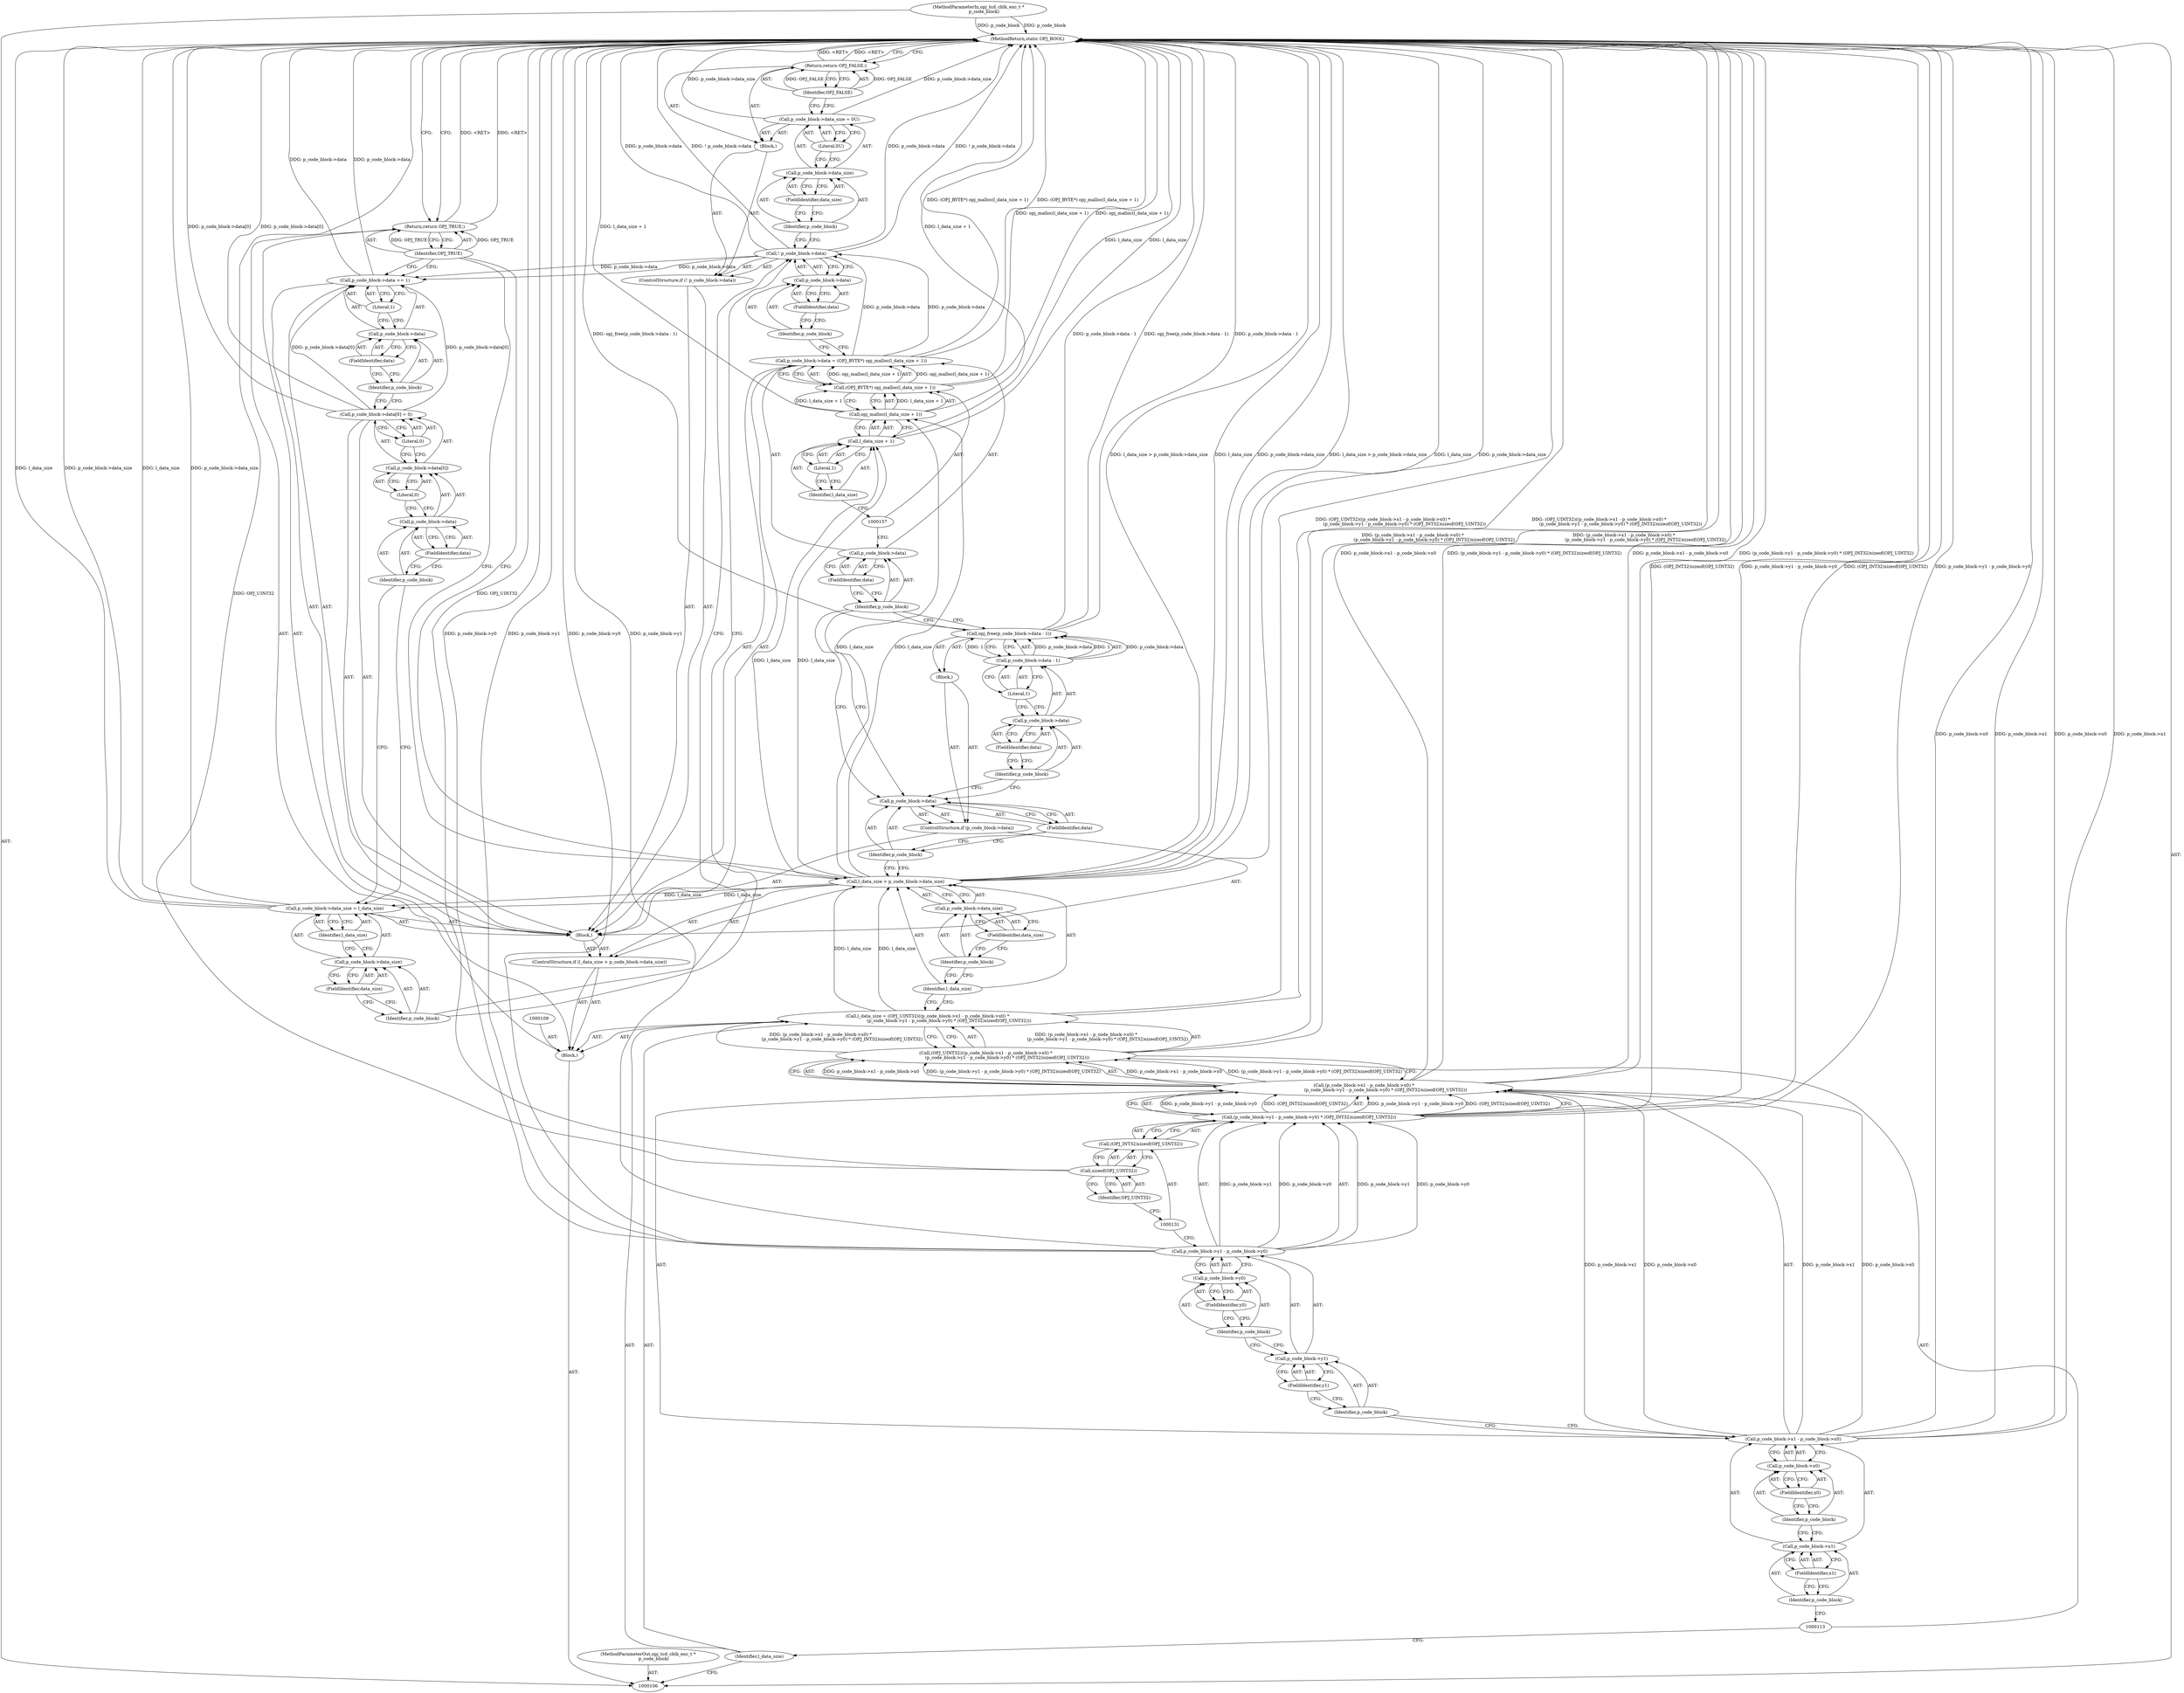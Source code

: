 digraph "1_openjpeg_397f62c0a838e15d667ef50e27d5d011d2c79c04" {
"1000194" [label="(MethodReturn,static OPJ_BOOL)"];
"1000107" [label="(MethodParameterIn,opj_tcd_cblk_enc_t *\n        p_code_block)"];
"1000263" [label="(MethodParameterOut,opj_tcd_cblk_enc_t *\n        p_code_block)"];
"1000142" [label="(Call,p_code_block->data)"];
"1000143" [label="(Identifier,p_code_block)"];
"1000144" [label="(FieldIdentifier,data)"];
"1000145" [label="(Block,)"];
"1000141" [label="(ControlStructure,if (p_code_block->data))"];
"1000146" [label="(Call,opj_free(p_code_block->data - 1))"];
"1000147" [label="(Call,p_code_block->data - 1)"];
"1000148" [label="(Call,p_code_block->data)"];
"1000149" [label="(Identifier,p_code_block)"];
"1000150" [label="(FieldIdentifier,data)"];
"1000151" [label="(Literal,1)"];
"1000155" [label="(FieldIdentifier,data)"];
"1000156" [label="(Call,(OPJ_BYTE*) opj_malloc(l_data_size + 1))"];
"1000158" [label="(Call,opj_malloc(l_data_size + 1))"];
"1000159" [label="(Call,l_data_size + 1)"];
"1000160" [label="(Identifier,l_data_size)"];
"1000161" [label="(Literal,1)"];
"1000152" [label="(Call,p_code_block->data = (OPJ_BYTE*) opj_malloc(l_data_size + 1))"];
"1000153" [label="(Call,p_code_block->data)"];
"1000154" [label="(Identifier,p_code_block)"];
"1000163" [label="(Call,! p_code_block->data)"];
"1000164" [label="(Call,p_code_block->data)"];
"1000165" [label="(Identifier,p_code_block)"];
"1000166" [label="(FieldIdentifier,data)"];
"1000167" [label="(Block,)"];
"1000162" [label="(ControlStructure,if (! p_code_block->data))"];
"1000168" [label="(Call,p_code_block->data_size = 0U)"];
"1000169" [label="(Call,p_code_block->data_size)"];
"1000170" [label="(Identifier,p_code_block)"];
"1000171" [label="(FieldIdentifier,data_size)"];
"1000172" [label="(Literal,0U)"];
"1000173" [label="(Return,return OPJ_FALSE;)"];
"1000174" [label="(Identifier,OPJ_FALSE)"];
"1000178" [label="(FieldIdentifier,data_size)"];
"1000179" [label="(Identifier,l_data_size)"];
"1000175" [label="(Call,p_code_block->data_size = l_data_size)"];
"1000176" [label="(Call,p_code_block->data_size)"];
"1000177" [label="(Identifier,p_code_block)"];
"1000184" [label="(FieldIdentifier,data)"];
"1000185" [label="(Literal,0)"];
"1000186" [label="(Literal,0)"];
"1000180" [label="(Call,p_code_block->data[0] = 0)"];
"1000181" [label="(Call,p_code_block->data[0])"];
"1000182" [label="(Call,p_code_block->data)"];
"1000183" [label="(Identifier,p_code_block)"];
"1000190" [label="(FieldIdentifier,data)"];
"1000191" [label="(Literal,1)"];
"1000187" [label="(Call,p_code_block->data += 1)"];
"1000188" [label="(Call,p_code_block->data)"];
"1000189" [label="(Identifier,p_code_block)"];
"1000193" [label="(Identifier,OPJ_TRUE)"];
"1000192" [label="(Return,return OPJ_TRUE;)"];
"1000108" [label="(Block,)"];
"1000112" [label="(Call,(OPJ_UINT32)((p_code_block->x1 - p_code_block->x0) *\n                               (p_code_block->y1 - p_code_block->y0) * (OPJ_INT32)sizeof(OPJ_UINT32)))"];
"1000114" [label="(Call,(p_code_block->x1 - p_code_block->x0) *\n                               (p_code_block->y1 - p_code_block->y0) * (OPJ_INT32)sizeof(OPJ_UINT32))"];
"1000115" [label="(Call,p_code_block->x1 - p_code_block->x0)"];
"1000116" [label="(Call,p_code_block->x1)"];
"1000117" [label="(Identifier,p_code_block)"];
"1000110" [label="(Call,l_data_size = (OPJ_UINT32)((p_code_block->x1 - p_code_block->x0) *\n                               (p_code_block->y1 - p_code_block->y0) * (OPJ_INT32)sizeof(OPJ_UINT32)))"];
"1000111" [label="(Identifier,l_data_size)"];
"1000118" [label="(FieldIdentifier,x1)"];
"1000119" [label="(Call,p_code_block->x0)"];
"1000120" [label="(Identifier,p_code_block)"];
"1000121" [label="(FieldIdentifier,x0)"];
"1000122" [label="(Call,(p_code_block->y1 - p_code_block->y0) * (OPJ_INT32)sizeof(OPJ_UINT32))"];
"1000123" [label="(Call,p_code_block->y1 - p_code_block->y0)"];
"1000124" [label="(Call,p_code_block->y1)"];
"1000125" [label="(Identifier,p_code_block)"];
"1000126" [label="(FieldIdentifier,y1)"];
"1000127" [label="(Call,p_code_block->y0)"];
"1000128" [label="(Identifier,p_code_block)"];
"1000129" [label="(FieldIdentifier,y0)"];
"1000130" [label="(Call,(OPJ_INT32)sizeof(OPJ_UINT32))"];
"1000132" [label="(Call,sizeof(OPJ_UINT32))"];
"1000133" [label="(Identifier,OPJ_UINT32)"];
"1000137" [label="(Call,p_code_block->data_size)"];
"1000138" [label="(Identifier,p_code_block)"];
"1000139" [label="(FieldIdentifier,data_size)"];
"1000140" [label="(Block,)"];
"1000134" [label="(ControlStructure,if (l_data_size > p_code_block->data_size))"];
"1000135" [label="(Call,l_data_size > p_code_block->data_size)"];
"1000136" [label="(Identifier,l_data_size)"];
"1000194" -> "1000106"  [label="AST: "];
"1000194" -> "1000173"  [label="CFG: "];
"1000194" -> "1000192"  [label="CFG: "];
"1000173" -> "1000194"  [label="DDG: <RET>"];
"1000107" -> "1000194"  [label="DDG: p_code_block"];
"1000168" -> "1000194"  [label="DDG: p_code_block->data_size"];
"1000175" -> "1000194"  [label="DDG: l_data_size"];
"1000175" -> "1000194"  [label="DDG: p_code_block->data_size"];
"1000156" -> "1000194"  [label="DDG: opj_malloc(l_data_size + 1)"];
"1000180" -> "1000194"  [label="DDG: p_code_block->data[0]"];
"1000123" -> "1000194"  [label="DDG: p_code_block->y0"];
"1000123" -> "1000194"  [label="DDG: p_code_block->y1"];
"1000152" -> "1000194"  [label="DDG: (OPJ_BYTE*) opj_malloc(l_data_size + 1)"];
"1000115" -> "1000194"  [label="DDG: p_code_block->x0"];
"1000115" -> "1000194"  [label="DDG: p_code_block->x1"];
"1000187" -> "1000194"  [label="DDG: p_code_block->data"];
"1000158" -> "1000194"  [label="DDG: l_data_size + 1"];
"1000122" -> "1000194"  [label="DDG: (OPJ_INT32)sizeof(OPJ_UINT32)"];
"1000122" -> "1000194"  [label="DDG: p_code_block->y1 - p_code_block->y0"];
"1000163" -> "1000194"  [label="DDG: p_code_block->data"];
"1000163" -> "1000194"  [label="DDG: ! p_code_block->data"];
"1000112" -> "1000194"  [label="DDG: (p_code_block->x1 - p_code_block->x0) *\n                               (p_code_block->y1 - p_code_block->y0) * (OPJ_INT32)sizeof(OPJ_UINT32)"];
"1000159" -> "1000194"  [label="DDG: l_data_size"];
"1000114" -> "1000194"  [label="DDG: p_code_block->x1 - p_code_block->x0"];
"1000114" -> "1000194"  [label="DDG: (p_code_block->y1 - p_code_block->y0) * (OPJ_INT32)sizeof(OPJ_UINT32)"];
"1000132" -> "1000194"  [label="DDG: OPJ_UINT32"];
"1000110" -> "1000194"  [label="DDG: (OPJ_UINT32)((p_code_block->x1 - p_code_block->x0) *\n                               (p_code_block->y1 - p_code_block->y0) * (OPJ_INT32)sizeof(OPJ_UINT32))"];
"1000135" -> "1000194"  [label="DDG: l_data_size > p_code_block->data_size"];
"1000135" -> "1000194"  [label="DDG: l_data_size"];
"1000135" -> "1000194"  [label="DDG: p_code_block->data_size"];
"1000146" -> "1000194"  [label="DDG: opj_free(p_code_block->data - 1)"];
"1000146" -> "1000194"  [label="DDG: p_code_block->data - 1"];
"1000192" -> "1000194"  [label="DDG: <RET>"];
"1000107" -> "1000106"  [label="AST: "];
"1000107" -> "1000194"  [label="DDG: p_code_block"];
"1000263" -> "1000106"  [label="AST: "];
"1000142" -> "1000141"  [label="AST: "];
"1000142" -> "1000144"  [label="CFG: "];
"1000143" -> "1000142"  [label="AST: "];
"1000144" -> "1000142"  [label="AST: "];
"1000149" -> "1000142"  [label="CFG: "];
"1000154" -> "1000142"  [label="CFG: "];
"1000143" -> "1000142"  [label="AST: "];
"1000143" -> "1000135"  [label="CFG: "];
"1000144" -> "1000143"  [label="CFG: "];
"1000144" -> "1000142"  [label="AST: "];
"1000144" -> "1000143"  [label="CFG: "];
"1000142" -> "1000144"  [label="CFG: "];
"1000145" -> "1000141"  [label="AST: "];
"1000146" -> "1000145"  [label="AST: "];
"1000141" -> "1000140"  [label="AST: "];
"1000142" -> "1000141"  [label="AST: "];
"1000145" -> "1000141"  [label="AST: "];
"1000146" -> "1000145"  [label="AST: "];
"1000146" -> "1000147"  [label="CFG: "];
"1000147" -> "1000146"  [label="AST: "];
"1000154" -> "1000146"  [label="CFG: "];
"1000146" -> "1000194"  [label="DDG: opj_free(p_code_block->data - 1)"];
"1000146" -> "1000194"  [label="DDG: p_code_block->data - 1"];
"1000147" -> "1000146"  [label="DDG: p_code_block->data"];
"1000147" -> "1000146"  [label="DDG: 1"];
"1000147" -> "1000146"  [label="AST: "];
"1000147" -> "1000151"  [label="CFG: "];
"1000148" -> "1000147"  [label="AST: "];
"1000151" -> "1000147"  [label="AST: "];
"1000146" -> "1000147"  [label="CFG: "];
"1000147" -> "1000146"  [label="DDG: p_code_block->data"];
"1000147" -> "1000146"  [label="DDG: 1"];
"1000148" -> "1000147"  [label="AST: "];
"1000148" -> "1000150"  [label="CFG: "];
"1000149" -> "1000148"  [label="AST: "];
"1000150" -> "1000148"  [label="AST: "];
"1000151" -> "1000148"  [label="CFG: "];
"1000149" -> "1000148"  [label="AST: "];
"1000149" -> "1000142"  [label="CFG: "];
"1000150" -> "1000149"  [label="CFG: "];
"1000150" -> "1000148"  [label="AST: "];
"1000150" -> "1000149"  [label="CFG: "];
"1000148" -> "1000150"  [label="CFG: "];
"1000151" -> "1000147"  [label="AST: "];
"1000151" -> "1000148"  [label="CFG: "];
"1000147" -> "1000151"  [label="CFG: "];
"1000155" -> "1000153"  [label="AST: "];
"1000155" -> "1000154"  [label="CFG: "];
"1000153" -> "1000155"  [label="CFG: "];
"1000156" -> "1000152"  [label="AST: "];
"1000156" -> "1000158"  [label="CFG: "];
"1000157" -> "1000156"  [label="AST: "];
"1000158" -> "1000156"  [label="AST: "];
"1000152" -> "1000156"  [label="CFG: "];
"1000156" -> "1000194"  [label="DDG: opj_malloc(l_data_size + 1)"];
"1000156" -> "1000152"  [label="DDG: opj_malloc(l_data_size + 1)"];
"1000158" -> "1000156"  [label="DDG: l_data_size + 1"];
"1000158" -> "1000156"  [label="AST: "];
"1000158" -> "1000159"  [label="CFG: "];
"1000159" -> "1000158"  [label="AST: "];
"1000156" -> "1000158"  [label="CFG: "];
"1000158" -> "1000194"  [label="DDG: l_data_size + 1"];
"1000158" -> "1000156"  [label="DDG: l_data_size + 1"];
"1000135" -> "1000158"  [label="DDG: l_data_size"];
"1000159" -> "1000158"  [label="AST: "];
"1000159" -> "1000161"  [label="CFG: "];
"1000160" -> "1000159"  [label="AST: "];
"1000161" -> "1000159"  [label="AST: "];
"1000158" -> "1000159"  [label="CFG: "];
"1000159" -> "1000194"  [label="DDG: l_data_size"];
"1000135" -> "1000159"  [label="DDG: l_data_size"];
"1000160" -> "1000159"  [label="AST: "];
"1000160" -> "1000157"  [label="CFG: "];
"1000161" -> "1000160"  [label="CFG: "];
"1000161" -> "1000159"  [label="AST: "];
"1000161" -> "1000160"  [label="CFG: "];
"1000159" -> "1000161"  [label="CFG: "];
"1000152" -> "1000140"  [label="AST: "];
"1000152" -> "1000156"  [label="CFG: "];
"1000153" -> "1000152"  [label="AST: "];
"1000156" -> "1000152"  [label="AST: "];
"1000165" -> "1000152"  [label="CFG: "];
"1000152" -> "1000194"  [label="DDG: (OPJ_BYTE*) opj_malloc(l_data_size + 1)"];
"1000156" -> "1000152"  [label="DDG: opj_malloc(l_data_size + 1)"];
"1000152" -> "1000163"  [label="DDG: p_code_block->data"];
"1000153" -> "1000152"  [label="AST: "];
"1000153" -> "1000155"  [label="CFG: "];
"1000154" -> "1000153"  [label="AST: "];
"1000155" -> "1000153"  [label="AST: "];
"1000157" -> "1000153"  [label="CFG: "];
"1000154" -> "1000153"  [label="AST: "];
"1000154" -> "1000146"  [label="CFG: "];
"1000154" -> "1000142"  [label="CFG: "];
"1000155" -> "1000154"  [label="CFG: "];
"1000163" -> "1000162"  [label="AST: "];
"1000163" -> "1000164"  [label="CFG: "];
"1000164" -> "1000163"  [label="AST: "];
"1000170" -> "1000163"  [label="CFG: "];
"1000177" -> "1000163"  [label="CFG: "];
"1000163" -> "1000194"  [label="DDG: p_code_block->data"];
"1000163" -> "1000194"  [label="DDG: ! p_code_block->data"];
"1000152" -> "1000163"  [label="DDG: p_code_block->data"];
"1000163" -> "1000187"  [label="DDG: p_code_block->data"];
"1000164" -> "1000163"  [label="AST: "];
"1000164" -> "1000166"  [label="CFG: "];
"1000165" -> "1000164"  [label="AST: "];
"1000166" -> "1000164"  [label="AST: "];
"1000163" -> "1000164"  [label="CFG: "];
"1000165" -> "1000164"  [label="AST: "];
"1000165" -> "1000152"  [label="CFG: "];
"1000166" -> "1000165"  [label="CFG: "];
"1000166" -> "1000164"  [label="AST: "];
"1000166" -> "1000165"  [label="CFG: "];
"1000164" -> "1000166"  [label="CFG: "];
"1000167" -> "1000162"  [label="AST: "];
"1000168" -> "1000167"  [label="AST: "];
"1000173" -> "1000167"  [label="AST: "];
"1000162" -> "1000140"  [label="AST: "];
"1000163" -> "1000162"  [label="AST: "];
"1000167" -> "1000162"  [label="AST: "];
"1000168" -> "1000167"  [label="AST: "];
"1000168" -> "1000172"  [label="CFG: "];
"1000169" -> "1000168"  [label="AST: "];
"1000172" -> "1000168"  [label="AST: "];
"1000174" -> "1000168"  [label="CFG: "];
"1000168" -> "1000194"  [label="DDG: p_code_block->data_size"];
"1000169" -> "1000168"  [label="AST: "];
"1000169" -> "1000171"  [label="CFG: "];
"1000170" -> "1000169"  [label="AST: "];
"1000171" -> "1000169"  [label="AST: "];
"1000172" -> "1000169"  [label="CFG: "];
"1000170" -> "1000169"  [label="AST: "];
"1000170" -> "1000163"  [label="CFG: "];
"1000171" -> "1000170"  [label="CFG: "];
"1000171" -> "1000169"  [label="AST: "];
"1000171" -> "1000170"  [label="CFG: "];
"1000169" -> "1000171"  [label="CFG: "];
"1000172" -> "1000168"  [label="AST: "];
"1000172" -> "1000169"  [label="CFG: "];
"1000168" -> "1000172"  [label="CFG: "];
"1000173" -> "1000167"  [label="AST: "];
"1000173" -> "1000174"  [label="CFG: "];
"1000174" -> "1000173"  [label="AST: "];
"1000194" -> "1000173"  [label="CFG: "];
"1000173" -> "1000194"  [label="DDG: <RET>"];
"1000174" -> "1000173"  [label="DDG: OPJ_FALSE"];
"1000174" -> "1000173"  [label="AST: "];
"1000174" -> "1000168"  [label="CFG: "];
"1000173" -> "1000174"  [label="CFG: "];
"1000174" -> "1000173"  [label="DDG: OPJ_FALSE"];
"1000178" -> "1000176"  [label="AST: "];
"1000178" -> "1000177"  [label="CFG: "];
"1000176" -> "1000178"  [label="CFG: "];
"1000179" -> "1000175"  [label="AST: "];
"1000179" -> "1000176"  [label="CFG: "];
"1000175" -> "1000179"  [label="CFG: "];
"1000175" -> "1000140"  [label="AST: "];
"1000175" -> "1000179"  [label="CFG: "];
"1000176" -> "1000175"  [label="AST: "];
"1000179" -> "1000175"  [label="AST: "];
"1000183" -> "1000175"  [label="CFG: "];
"1000175" -> "1000194"  [label="DDG: l_data_size"];
"1000175" -> "1000194"  [label="DDG: p_code_block->data_size"];
"1000135" -> "1000175"  [label="DDG: l_data_size"];
"1000176" -> "1000175"  [label="AST: "];
"1000176" -> "1000178"  [label="CFG: "];
"1000177" -> "1000176"  [label="AST: "];
"1000178" -> "1000176"  [label="AST: "];
"1000179" -> "1000176"  [label="CFG: "];
"1000177" -> "1000176"  [label="AST: "];
"1000177" -> "1000163"  [label="CFG: "];
"1000178" -> "1000177"  [label="CFG: "];
"1000184" -> "1000182"  [label="AST: "];
"1000184" -> "1000183"  [label="CFG: "];
"1000182" -> "1000184"  [label="CFG: "];
"1000185" -> "1000181"  [label="AST: "];
"1000185" -> "1000182"  [label="CFG: "];
"1000181" -> "1000185"  [label="CFG: "];
"1000186" -> "1000180"  [label="AST: "];
"1000186" -> "1000181"  [label="CFG: "];
"1000180" -> "1000186"  [label="CFG: "];
"1000180" -> "1000140"  [label="AST: "];
"1000180" -> "1000186"  [label="CFG: "];
"1000181" -> "1000180"  [label="AST: "];
"1000186" -> "1000180"  [label="AST: "];
"1000189" -> "1000180"  [label="CFG: "];
"1000180" -> "1000194"  [label="DDG: p_code_block->data[0]"];
"1000180" -> "1000187"  [label="DDG: p_code_block->data[0]"];
"1000181" -> "1000180"  [label="AST: "];
"1000181" -> "1000185"  [label="CFG: "];
"1000182" -> "1000181"  [label="AST: "];
"1000185" -> "1000181"  [label="AST: "];
"1000186" -> "1000181"  [label="CFG: "];
"1000182" -> "1000181"  [label="AST: "];
"1000182" -> "1000184"  [label="CFG: "];
"1000183" -> "1000182"  [label="AST: "];
"1000184" -> "1000182"  [label="AST: "];
"1000185" -> "1000182"  [label="CFG: "];
"1000183" -> "1000182"  [label="AST: "];
"1000183" -> "1000175"  [label="CFG: "];
"1000184" -> "1000183"  [label="CFG: "];
"1000190" -> "1000188"  [label="AST: "];
"1000190" -> "1000189"  [label="CFG: "];
"1000188" -> "1000190"  [label="CFG: "];
"1000191" -> "1000187"  [label="AST: "];
"1000191" -> "1000188"  [label="CFG: "];
"1000187" -> "1000191"  [label="CFG: "];
"1000187" -> "1000140"  [label="AST: "];
"1000187" -> "1000191"  [label="CFG: "];
"1000188" -> "1000187"  [label="AST: "];
"1000191" -> "1000187"  [label="AST: "];
"1000193" -> "1000187"  [label="CFG: "];
"1000187" -> "1000194"  [label="DDG: p_code_block->data"];
"1000163" -> "1000187"  [label="DDG: p_code_block->data"];
"1000180" -> "1000187"  [label="DDG: p_code_block->data[0]"];
"1000188" -> "1000187"  [label="AST: "];
"1000188" -> "1000190"  [label="CFG: "];
"1000189" -> "1000188"  [label="AST: "];
"1000190" -> "1000188"  [label="AST: "];
"1000191" -> "1000188"  [label="CFG: "];
"1000189" -> "1000188"  [label="AST: "];
"1000189" -> "1000180"  [label="CFG: "];
"1000190" -> "1000189"  [label="CFG: "];
"1000193" -> "1000192"  [label="AST: "];
"1000193" -> "1000187"  [label="CFG: "];
"1000193" -> "1000135"  [label="CFG: "];
"1000192" -> "1000193"  [label="CFG: "];
"1000193" -> "1000192"  [label="DDG: OPJ_TRUE"];
"1000192" -> "1000108"  [label="AST: "];
"1000192" -> "1000193"  [label="CFG: "];
"1000193" -> "1000192"  [label="AST: "];
"1000194" -> "1000192"  [label="CFG: "];
"1000192" -> "1000194"  [label="DDG: <RET>"];
"1000193" -> "1000192"  [label="DDG: OPJ_TRUE"];
"1000108" -> "1000106"  [label="AST: "];
"1000109" -> "1000108"  [label="AST: "];
"1000110" -> "1000108"  [label="AST: "];
"1000134" -> "1000108"  [label="AST: "];
"1000192" -> "1000108"  [label="AST: "];
"1000112" -> "1000110"  [label="AST: "];
"1000112" -> "1000114"  [label="CFG: "];
"1000113" -> "1000112"  [label="AST: "];
"1000114" -> "1000112"  [label="AST: "];
"1000110" -> "1000112"  [label="CFG: "];
"1000112" -> "1000194"  [label="DDG: (p_code_block->x1 - p_code_block->x0) *\n                               (p_code_block->y1 - p_code_block->y0) * (OPJ_INT32)sizeof(OPJ_UINT32)"];
"1000112" -> "1000110"  [label="DDG: (p_code_block->x1 - p_code_block->x0) *\n                               (p_code_block->y1 - p_code_block->y0) * (OPJ_INT32)sizeof(OPJ_UINT32)"];
"1000114" -> "1000112"  [label="DDG: p_code_block->x1 - p_code_block->x0"];
"1000114" -> "1000112"  [label="DDG: (p_code_block->y1 - p_code_block->y0) * (OPJ_INT32)sizeof(OPJ_UINT32)"];
"1000114" -> "1000112"  [label="AST: "];
"1000114" -> "1000122"  [label="CFG: "];
"1000115" -> "1000114"  [label="AST: "];
"1000122" -> "1000114"  [label="AST: "];
"1000112" -> "1000114"  [label="CFG: "];
"1000114" -> "1000194"  [label="DDG: p_code_block->x1 - p_code_block->x0"];
"1000114" -> "1000194"  [label="DDG: (p_code_block->y1 - p_code_block->y0) * (OPJ_INT32)sizeof(OPJ_UINT32)"];
"1000114" -> "1000112"  [label="DDG: p_code_block->x1 - p_code_block->x0"];
"1000114" -> "1000112"  [label="DDG: (p_code_block->y1 - p_code_block->y0) * (OPJ_INT32)sizeof(OPJ_UINT32)"];
"1000115" -> "1000114"  [label="DDG: p_code_block->x1"];
"1000115" -> "1000114"  [label="DDG: p_code_block->x0"];
"1000122" -> "1000114"  [label="DDG: p_code_block->y1 - p_code_block->y0"];
"1000122" -> "1000114"  [label="DDG: (OPJ_INT32)sizeof(OPJ_UINT32)"];
"1000115" -> "1000114"  [label="AST: "];
"1000115" -> "1000119"  [label="CFG: "];
"1000116" -> "1000115"  [label="AST: "];
"1000119" -> "1000115"  [label="AST: "];
"1000125" -> "1000115"  [label="CFG: "];
"1000115" -> "1000194"  [label="DDG: p_code_block->x0"];
"1000115" -> "1000194"  [label="DDG: p_code_block->x1"];
"1000115" -> "1000114"  [label="DDG: p_code_block->x1"];
"1000115" -> "1000114"  [label="DDG: p_code_block->x0"];
"1000116" -> "1000115"  [label="AST: "];
"1000116" -> "1000118"  [label="CFG: "];
"1000117" -> "1000116"  [label="AST: "];
"1000118" -> "1000116"  [label="AST: "];
"1000120" -> "1000116"  [label="CFG: "];
"1000117" -> "1000116"  [label="AST: "];
"1000117" -> "1000113"  [label="CFG: "];
"1000118" -> "1000117"  [label="CFG: "];
"1000110" -> "1000108"  [label="AST: "];
"1000110" -> "1000112"  [label="CFG: "];
"1000111" -> "1000110"  [label="AST: "];
"1000112" -> "1000110"  [label="AST: "];
"1000136" -> "1000110"  [label="CFG: "];
"1000110" -> "1000194"  [label="DDG: (OPJ_UINT32)((p_code_block->x1 - p_code_block->x0) *\n                               (p_code_block->y1 - p_code_block->y0) * (OPJ_INT32)sizeof(OPJ_UINT32))"];
"1000112" -> "1000110"  [label="DDG: (p_code_block->x1 - p_code_block->x0) *\n                               (p_code_block->y1 - p_code_block->y0) * (OPJ_INT32)sizeof(OPJ_UINT32)"];
"1000110" -> "1000135"  [label="DDG: l_data_size"];
"1000111" -> "1000110"  [label="AST: "];
"1000111" -> "1000106"  [label="CFG: "];
"1000113" -> "1000111"  [label="CFG: "];
"1000118" -> "1000116"  [label="AST: "];
"1000118" -> "1000117"  [label="CFG: "];
"1000116" -> "1000118"  [label="CFG: "];
"1000119" -> "1000115"  [label="AST: "];
"1000119" -> "1000121"  [label="CFG: "];
"1000120" -> "1000119"  [label="AST: "];
"1000121" -> "1000119"  [label="AST: "];
"1000115" -> "1000119"  [label="CFG: "];
"1000120" -> "1000119"  [label="AST: "];
"1000120" -> "1000116"  [label="CFG: "];
"1000121" -> "1000120"  [label="CFG: "];
"1000121" -> "1000119"  [label="AST: "];
"1000121" -> "1000120"  [label="CFG: "];
"1000119" -> "1000121"  [label="CFG: "];
"1000122" -> "1000114"  [label="AST: "];
"1000122" -> "1000130"  [label="CFG: "];
"1000123" -> "1000122"  [label="AST: "];
"1000130" -> "1000122"  [label="AST: "];
"1000114" -> "1000122"  [label="CFG: "];
"1000122" -> "1000194"  [label="DDG: (OPJ_INT32)sizeof(OPJ_UINT32)"];
"1000122" -> "1000194"  [label="DDG: p_code_block->y1 - p_code_block->y0"];
"1000122" -> "1000114"  [label="DDG: p_code_block->y1 - p_code_block->y0"];
"1000122" -> "1000114"  [label="DDG: (OPJ_INT32)sizeof(OPJ_UINT32)"];
"1000123" -> "1000122"  [label="DDG: p_code_block->y1"];
"1000123" -> "1000122"  [label="DDG: p_code_block->y0"];
"1000123" -> "1000122"  [label="AST: "];
"1000123" -> "1000127"  [label="CFG: "];
"1000124" -> "1000123"  [label="AST: "];
"1000127" -> "1000123"  [label="AST: "];
"1000131" -> "1000123"  [label="CFG: "];
"1000123" -> "1000194"  [label="DDG: p_code_block->y0"];
"1000123" -> "1000194"  [label="DDG: p_code_block->y1"];
"1000123" -> "1000122"  [label="DDG: p_code_block->y1"];
"1000123" -> "1000122"  [label="DDG: p_code_block->y0"];
"1000124" -> "1000123"  [label="AST: "];
"1000124" -> "1000126"  [label="CFG: "];
"1000125" -> "1000124"  [label="AST: "];
"1000126" -> "1000124"  [label="AST: "];
"1000128" -> "1000124"  [label="CFG: "];
"1000125" -> "1000124"  [label="AST: "];
"1000125" -> "1000115"  [label="CFG: "];
"1000126" -> "1000125"  [label="CFG: "];
"1000126" -> "1000124"  [label="AST: "];
"1000126" -> "1000125"  [label="CFG: "];
"1000124" -> "1000126"  [label="CFG: "];
"1000127" -> "1000123"  [label="AST: "];
"1000127" -> "1000129"  [label="CFG: "];
"1000128" -> "1000127"  [label="AST: "];
"1000129" -> "1000127"  [label="AST: "];
"1000123" -> "1000127"  [label="CFG: "];
"1000128" -> "1000127"  [label="AST: "];
"1000128" -> "1000124"  [label="CFG: "];
"1000129" -> "1000128"  [label="CFG: "];
"1000129" -> "1000127"  [label="AST: "];
"1000129" -> "1000128"  [label="CFG: "];
"1000127" -> "1000129"  [label="CFG: "];
"1000130" -> "1000122"  [label="AST: "];
"1000130" -> "1000132"  [label="CFG: "];
"1000131" -> "1000130"  [label="AST: "];
"1000132" -> "1000130"  [label="AST: "];
"1000122" -> "1000130"  [label="CFG: "];
"1000132" -> "1000130"  [label="AST: "];
"1000132" -> "1000133"  [label="CFG: "];
"1000133" -> "1000132"  [label="AST: "];
"1000130" -> "1000132"  [label="CFG: "];
"1000132" -> "1000194"  [label="DDG: OPJ_UINT32"];
"1000133" -> "1000132"  [label="AST: "];
"1000133" -> "1000131"  [label="CFG: "];
"1000132" -> "1000133"  [label="CFG: "];
"1000137" -> "1000135"  [label="AST: "];
"1000137" -> "1000139"  [label="CFG: "];
"1000138" -> "1000137"  [label="AST: "];
"1000139" -> "1000137"  [label="AST: "];
"1000135" -> "1000137"  [label="CFG: "];
"1000138" -> "1000137"  [label="AST: "];
"1000138" -> "1000136"  [label="CFG: "];
"1000139" -> "1000138"  [label="CFG: "];
"1000139" -> "1000137"  [label="AST: "];
"1000139" -> "1000138"  [label="CFG: "];
"1000137" -> "1000139"  [label="CFG: "];
"1000140" -> "1000134"  [label="AST: "];
"1000141" -> "1000140"  [label="AST: "];
"1000152" -> "1000140"  [label="AST: "];
"1000162" -> "1000140"  [label="AST: "];
"1000175" -> "1000140"  [label="AST: "];
"1000180" -> "1000140"  [label="AST: "];
"1000187" -> "1000140"  [label="AST: "];
"1000134" -> "1000108"  [label="AST: "];
"1000135" -> "1000134"  [label="AST: "];
"1000140" -> "1000134"  [label="AST: "];
"1000135" -> "1000134"  [label="AST: "];
"1000135" -> "1000137"  [label="CFG: "];
"1000136" -> "1000135"  [label="AST: "];
"1000137" -> "1000135"  [label="AST: "];
"1000143" -> "1000135"  [label="CFG: "];
"1000193" -> "1000135"  [label="CFG: "];
"1000135" -> "1000194"  [label="DDG: l_data_size > p_code_block->data_size"];
"1000135" -> "1000194"  [label="DDG: l_data_size"];
"1000135" -> "1000194"  [label="DDG: p_code_block->data_size"];
"1000110" -> "1000135"  [label="DDG: l_data_size"];
"1000135" -> "1000158"  [label="DDG: l_data_size"];
"1000135" -> "1000159"  [label="DDG: l_data_size"];
"1000135" -> "1000175"  [label="DDG: l_data_size"];
"1000136" -> "1000135"  [label="AST: "];
"1000136" -> "1000110"  [label="CFG: "];
"1000138" -> "1000136"  [label="CFG: "];
}
